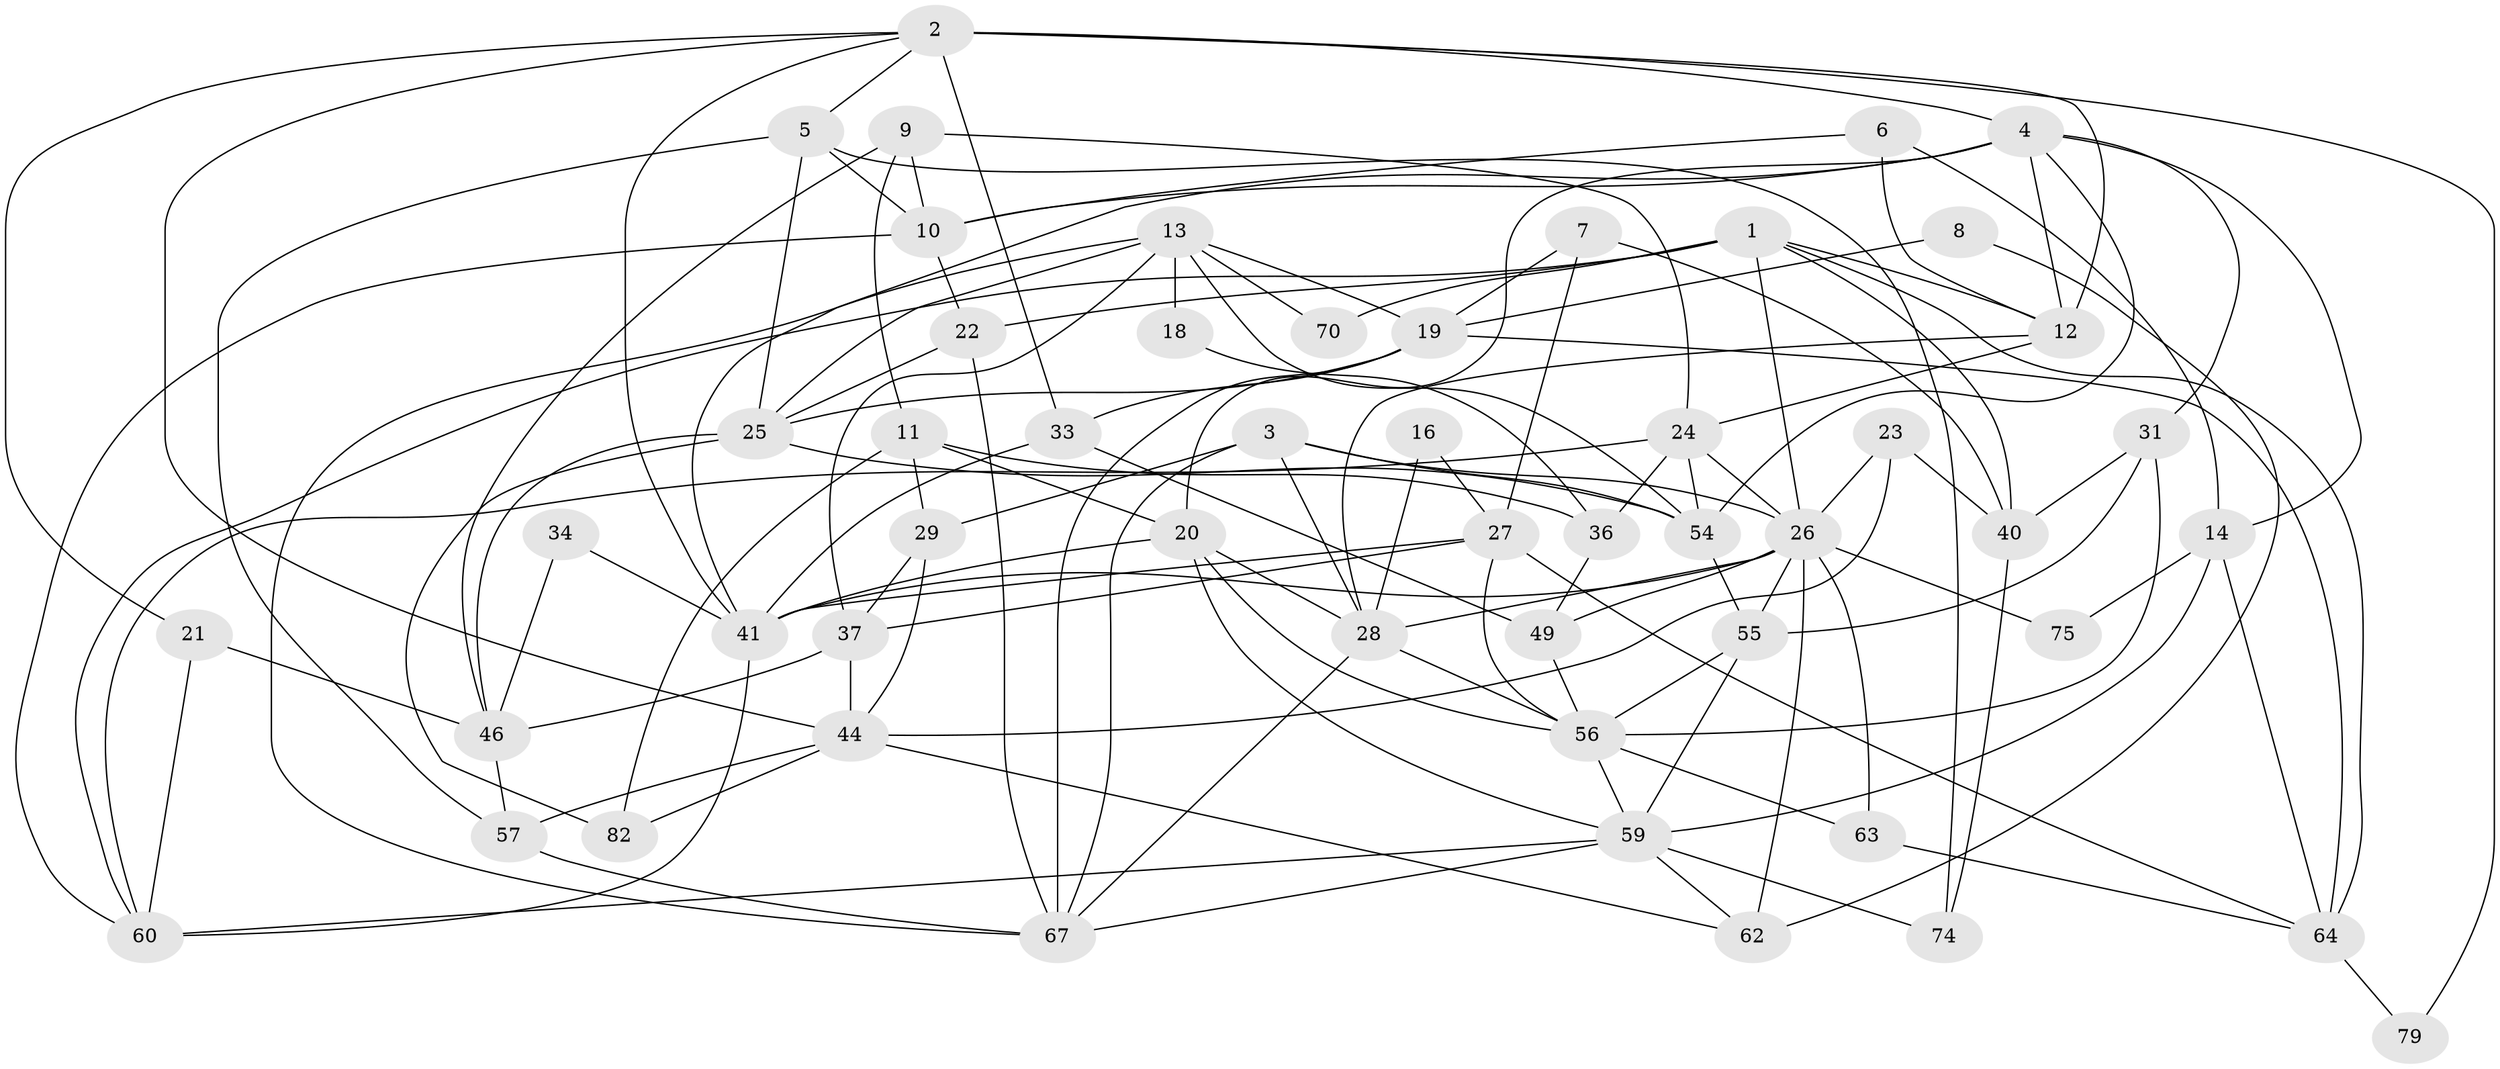 // original degree distribution, {4: 0.24096385542168675, 7: 0.04819277108433735, 3: 0.27710843373493976, 5: 0.20481927710843373, 2: 0.13253012048192772, 6: 0.0963855421686747}
// Generated by graph-tools (version 1.1) at 2025/41/03/06/25 10:41:55]
// undirected, 52 vertices, 130 edges
graph export_dot {
graph [start="1"]
  node [color=gray90,style=filled];
  1 [super="+48"];
  2 [super="+76"];
  3 [super="+47"];
  4 [super="+45"];
  5 [super="+50"];
  6;
  7;
  8;
  9 [super="+52"];
  10 [super="+17"];
  11 [super="+68"];
  12 [super="+32"];
  13 [super="+15"];
  14 [super="+80"];
  16;
  18;
  19 [super="+35"];
  20 [super="+58"];
  21;
  22;
  23;
  24 [super="+81"];
  25 [super="+39"];
  26 [super="+42"];
  27 [super="+66"];
  28 [super="+30"];
  29;
  31;
  33 [super="+38"];
  34;
  36 [super="+77"];
  37 [super="+51"];
  40 [super="+43"];
  41 [super="+53"];
  44 [super="+83"];
  46 [super="+72"];
  49;
  54 [super="+69"];
  55;
  56 [super="+61"];
  57;
  59 [super="+65"];
  60 [super="+73"];
  62;
  63;
  64 [super="+78"];
  67 [super="+71"];
  70;
  74;
  75;
  79;
  82;
  1 -- 22;
  1 -- 64;
  1 -- 70;
  1 -- 40;
  1 -- 60;
  1 -- 26;
  1 -- 12;
  2 -- 5;
  2 -- 12;
  2 -- 79;
  2 -- 44;
  2 -- 41;
  2 -- 4;
  2 -- 21;
  2 -- 33;
  3 -- 28 [weight=2];
  3 -- 67;
  3 -- 54;
  3 -- 26;
  3 -- 29;
  4 -- 14;
  4 -- 20;
  4 -- 54;
  4 -- 41;
  4 -- 10;
  4 -- 12;
  4 -- 31;
  5 -- 10;
  5 -- 57;
  5 -- 25;
  5 -- 74;
  6 -- 12;
  6 -- 14;
  6 -- 10;
  7 -- 27;
  7 -- 40;
  7 -- 19;
  8 -- 62;
  8 -- 19;
  9 -- 10;
  9 -- 11 [weight=2];
  9 -- 46;
  9 -- 24;
  10 -- 60;
  10 -- 22;
  11 -- 29 [weight=2];
  11 -- 82;
  11 -- 20;
  11 -- 36;
  12 -- 24 [weight=2];
  12 -- 28;
  13 -- 70;
  13 -- 18;
  13 -- 19;
  13 -- 37;
  13 -- 54;
  13 -- 25;
  13 -- 67;
  14 -- 64;
  14 -- 59;
  14 -- 75;
  16 -- 28;
  16 -- 27;
  18 -- 36;
  19 -- 64;
  19 -- 33;
  19 -- 25;
  19 -- 67;
  20 -- 56;
  20 -- 59;
  20 -- 28;
  20 -- 41;
  21 -- 60;
  21 -- 46;
  22 -- 25;
  22 -- 67;
  23 -- 40;
  23 -- 44;
  23 -- 26;
  24 -- 36;
  24 -- 54;
  24 -- 26;
  24 -- 60;
  25 -- 82;
  25 -- 46;
  25 -- 54;
  26 -- 49;
  26 -- 55;
  26 -- 63;
  26 -- 75;
  26 -- 28;
  26 -- 62;
  26 -- 41;
  27 -- 37;
  27 -- 64;
  27 -- 41;
  27 -- 56;
  28 -- 67;
  28 -- 56;
  29 -- 44;
  29 -- 37;
  31 -- 55;
  31 -- 56;
  31 -- 40;
  33 -- 49;
  33 -- 41;
  34 -- 46;
  34 -- 41;
  36 -- 49;
  37 -- 46;
  37 -- 44;
  40 -- 74;
  41 -- 60;
  44 -- 62;
  44 -- 57;
  44 -- 82;
  46 -- 57;
  49 -- 56;
  54 -- 55;
  55 -- 59;
  55 -- 56;
  56 -- 59;
  56 -- 63;
  57 -- 67;
  59 -- 74;
  59 -- 60;
  59 -- 62;
  59 -- 67;
  63 -- 64;
  64 -- 79;
}
